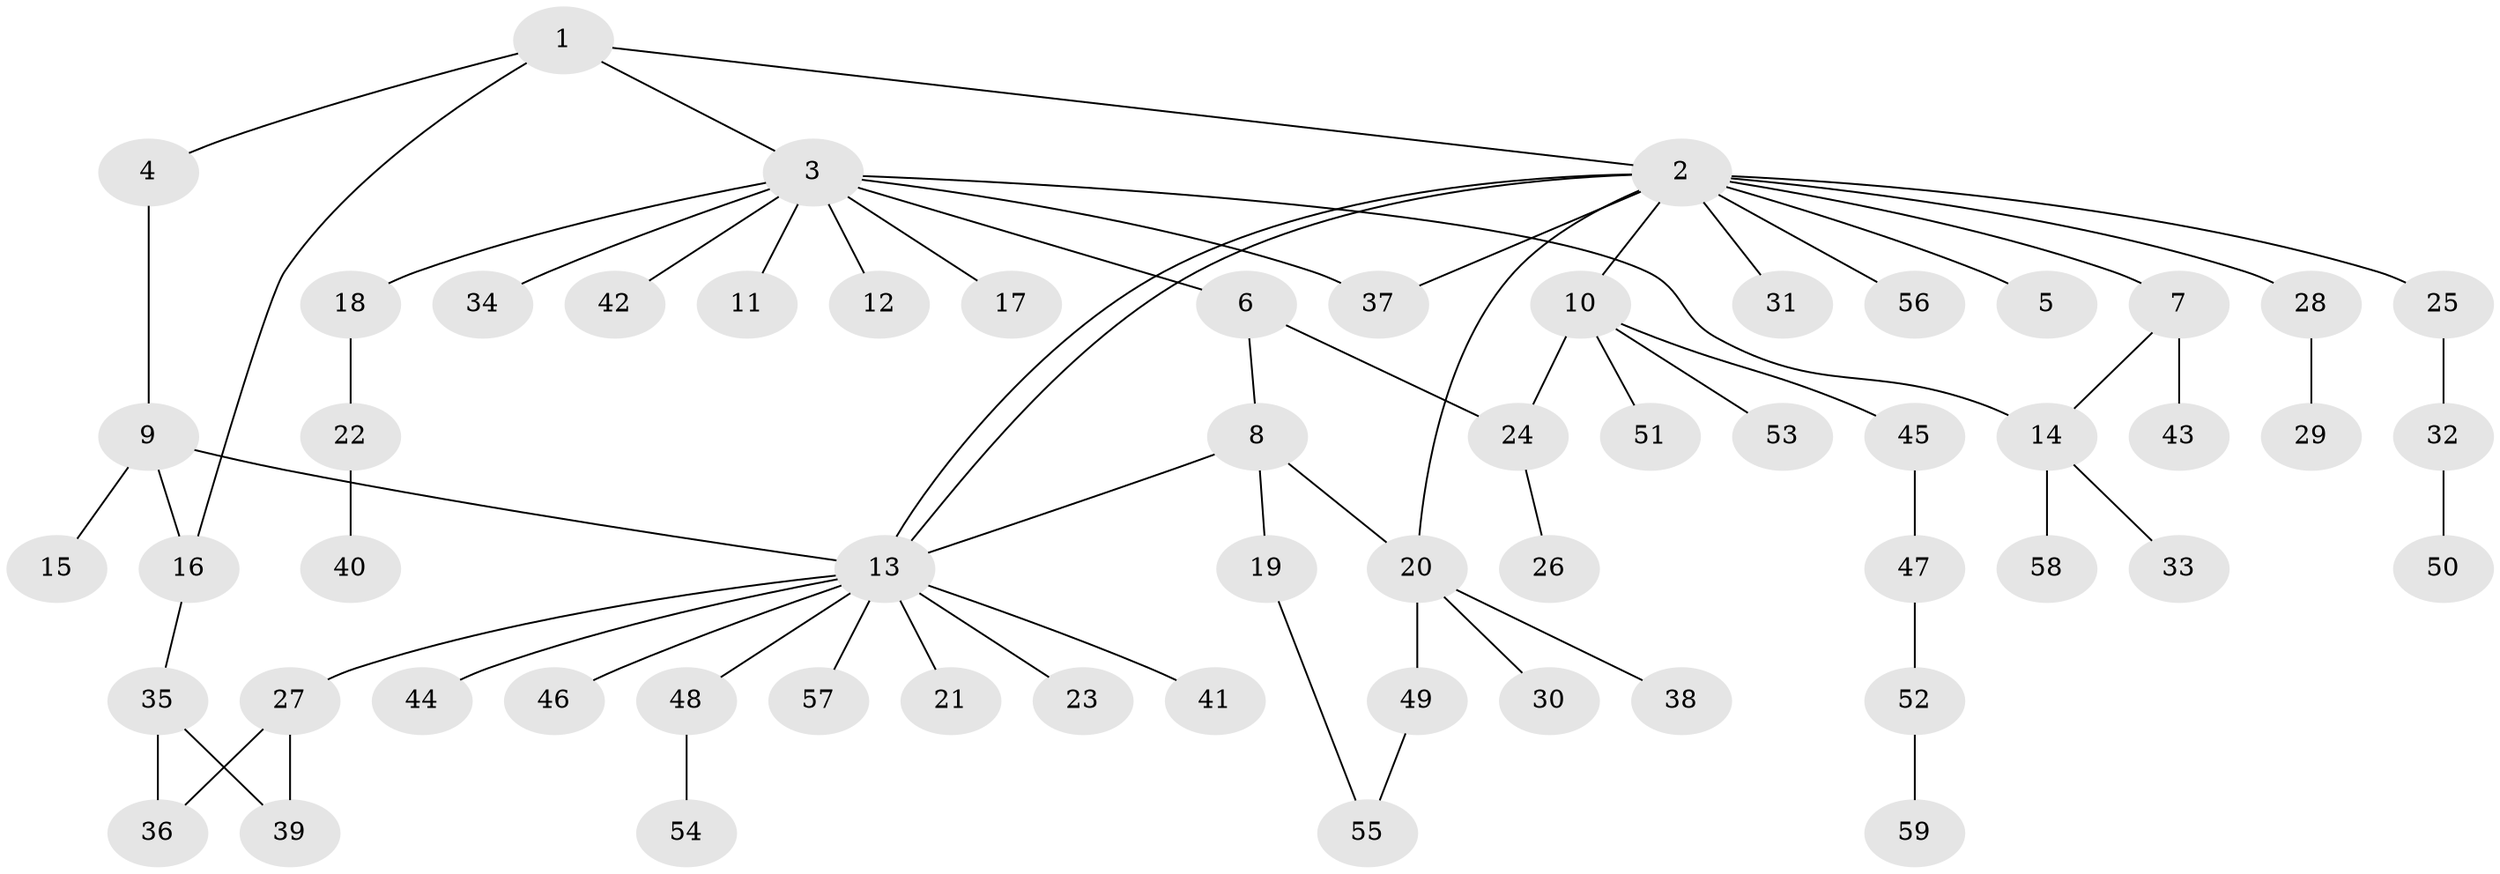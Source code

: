 // coarse degree distribution, {5: 0.07317073170731707, 11: 0.04878048780487805, 10: 0.024390243902439025, 2: 0.0975609756097561, 1: 0.5853658536585366, 3: 0.12195121951219512, 4: 0.04878048780487805}
// Generated by graph-tools (version 1.1) at 2025/18/03/04/25 18:18:24]
// undirected, 59 vertices, 69 edges
graph export_dot {
graph [start="1"]
  node [color=gray90,style=filled];
  1;
  2;
  3;
  4;
  5;
  6;
  7;
  8;
  9;
  10;
  11;
  12;
  13;
  14;
  15;
  16;
  17;
  18;
  19;
  20;
  21;
  22;
  23;
  24;
  25;
  26;
  27;
  28;
  29;
  30;
  31;
  32;
  33;
  34;
  35;
  36;
  37;
  38;
  39;
  40;
  41;
  42;
  43;
  44;
  45;
  46;
  47;
  48;
  49;
  50;
  51;
  52;
  53;
  54;
  55;
  56;
  57;
  58;
  59;
  1 -- 2;
  1 -- 3;
  1 -- 4;
  1 -- 16;
  2 -- 5;
  2 -- 7;
  2 -- 10;
  2 -- 13;
  2 -- 13;
  2 -- 20;
  2 -- 25;
  2 -- 28;
  2 -- 31;
  2 -- 37;
  2 -- 56;
  3 -- 6;
  3 -- 11;
  3 -- 12;
  3 -- 14;
  3 -- 17;
  3 -- 18;
  3 -- 34;
  3 -- 37;
  3 -- 42;
  4 -- 9;
  6 -- 8;
  6 -- 24;
  7 -- 14;
  7 -- 43;
  8 -- 13;
  8 -- 19;
  8 -- 20;
  9 -- 13;
  9 -- 15;
  9 -- 16;
  10 -- 24;
  10 -- 45;
  10 -- 51;
  10 -- 53;
  13 -- 21;
  13 -- 23;
  13 -- 27;
  13 -- 41;
  13 -- 44;
  13 -- 46;
  13 -- 48;
  13 -- 57;
  14 -- 33;
  14 -- 58;
  16 -- 35;
  18 -- 22;
  19 -- 55;
  20 -- 30;
  20 -- 38;
  20 -- 49;
  22 -- 40;
  24 -- 26;
  25 -- 32;
  27 -- 36;
  27 -- 39;
  28 -- 29;
  32 -- 50;
  35 -- 36;
  35 -- 39;
  45 -- 47;
  47 -- 52;
  48 -- 54;
  49 -- 55;
  52 -- 59;
}
